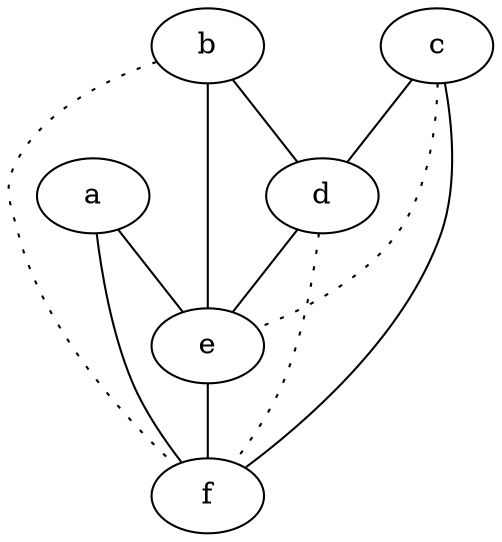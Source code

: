 graph {
a -- e;
a -- f;
b -- d;
b -- e;
b -- f [style=dotted];
c -- d;
c -- e [style=dotted];
c -- f;
d -- e;
d -- f [style=dotted];
e -- f;
}
